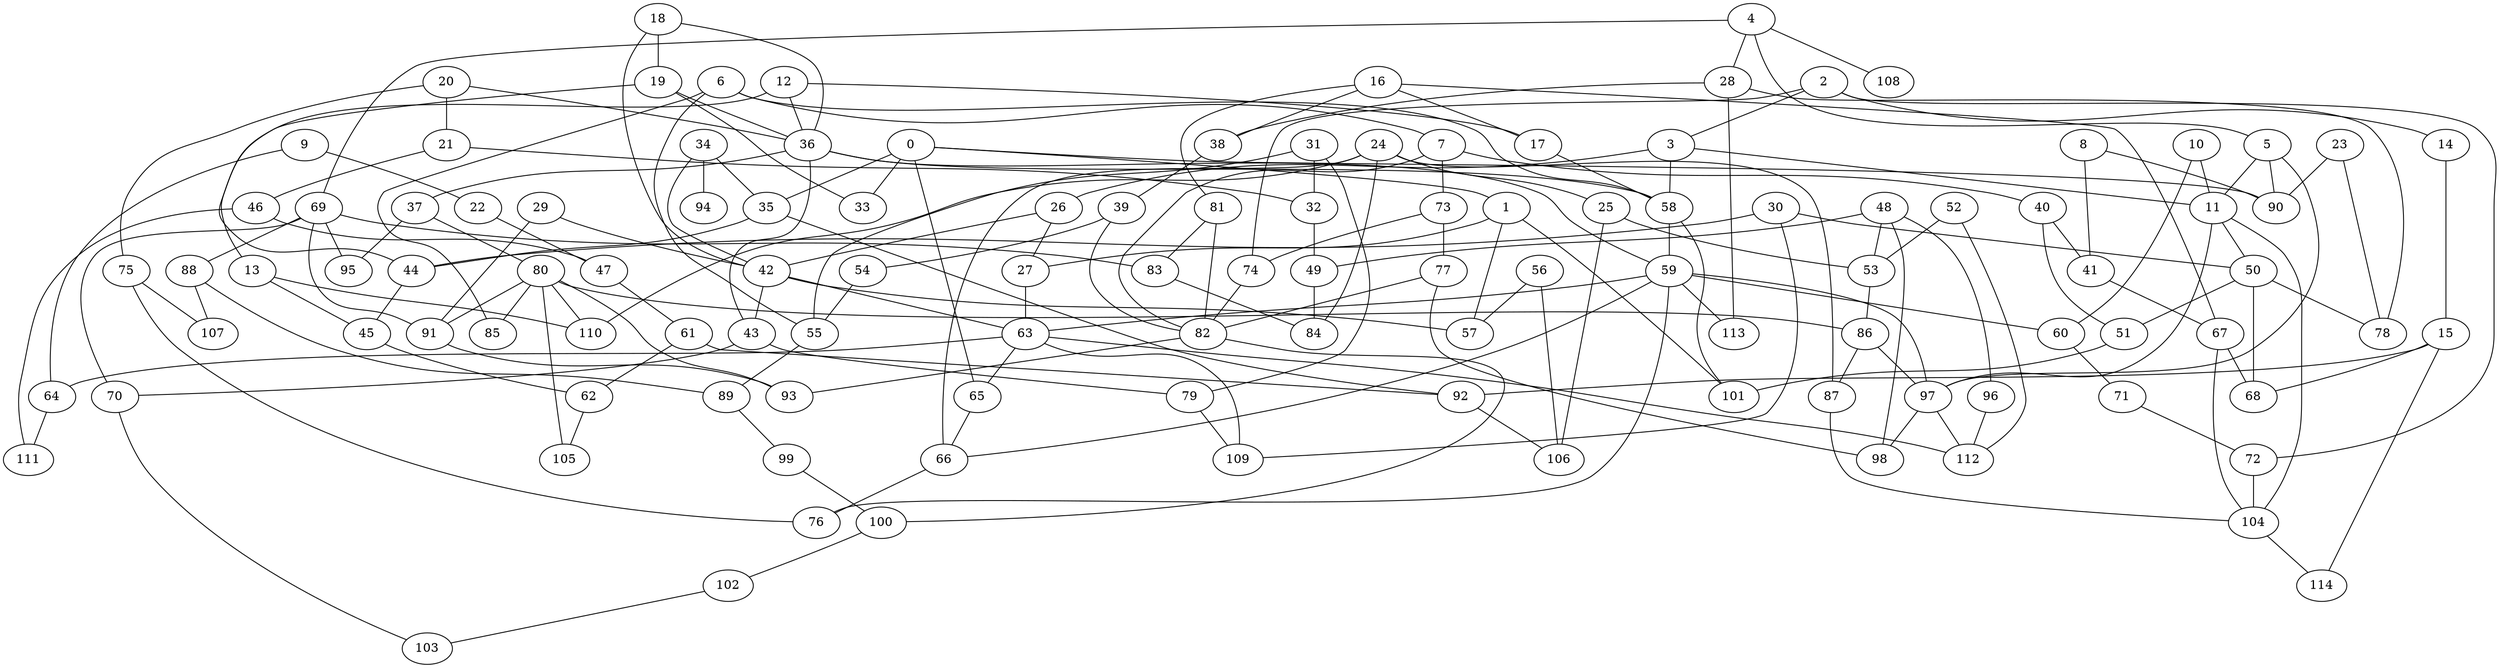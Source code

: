 graph {
	0 -- 1
	0 -- 33
	0 -- 35
	0 -- 65
	0 -- 90
	1 -- 27
	1 -- 57
	1 -- 101
	2 -- 3
	2 -- 14
	2 -- 72
	2 -- 74
	3 -- 11
	3 -- 26
	3 -- 58
	4 -- 5
	4 -- 28
	4 -- 69
	4 -- 108
	5 -- 11
	5 -- 90
	5 -- 97
	6 -- 7
	6 -- 55
	6 -- 58
	6 -- 85
	7 -- 40
	7 -- 73
	7 -- 82
	8 -- 41
	8 -- 90
	9 -- 22
	9 -- 64
	10 -- 11
	10 -- 60
	11 -- 50
	11 -- 97
	11 -- 104
	12 -- 13
	12 -- 17
	12 -- 36
	13 -- 45
	13 -- 110
	14 -- 15
	15 -- 68
	15 -- 92
	15 -- 114
	16 -- 17
	16 -- 38
	16 -- 67
	16 -- 81
	17 -- 58
	18 -- 19
	18 -- 36
	18 -- 42
	19 -- 33
	19 -- 36
	19 -- 44
	20 -- 21
	20 -- 36
	20 -- 75
	21 -- 32
	21 -- 46
	22 -- 47
	23 -- 78
	23 -- 90
	24 -- 25
	24 -- 66
	24 -- 84
	24 -- 87
	24 -- 110
	25 -- 53
	25 -- 106
	26 -- 27
	26 -- 42
	27 -- 63
	28 -- 38
	28 -- 78
	28 -- 113
	29 -- 42
	29 -- 91
	30 -- 44
	30 -- 50
	30 -- 109
	31 -- 32
	31 -- 55
	31 -- 79
	32 -- 49
	34 -- 35
	34 -- 42
	34 -- 94
	35 -- 44
	35 -- 92
	36 -- 37
	36 -- 43
	36 -- 58
	36 -- 59
	37 -- 80
	37 -- 95
	38 -- 39
	39 -- 54
	39 -- 82
	40 -- 41
	40 -- 51
	41 -- 67
	42 -- 43
	42 -- 57
	42 -- 63
	43 -- 70
	43 -- 79
	44 -- 45
	45 -- 62
	46 -- 47
	46 -- 111
	47 -- 61
	48 -- 49
	48 -- 53
	48 -- 96
	48 -- 98
	49 -- 84
	50 -- 51
	50 -- 68
	50 -- 78
	51 -- 101
	52 -- 53
	52 -- 112
	53 -- 86
	54 -- 55
	55 -- 89
	56 -- 57
	56 -- 106
	58 -- 59
	58 -- 101
	59 -- 60
	59 -- 63
	59 -- 66
	59 -- 76
	59 -- 97
	59 -- 113
	60 -- 71
	61 -- 62
	61 -- 92
	62 -- 105
	63 -- 64
	63 -- 65
	63 -- 109
	63 -- 112
	64 -- 111
	65 -- 66
	66 -- 76
	67 -- 68
	67 -- 104
	69 -- 70
	69 -- 83
	69 -- 88
	69 -- 91
	69 -- 95
	70 -- 103
	71 -- 72
	72 -- 104
	73 -- 74
	73 -- 77
	74 -- 82
	75 -- 76
	75 -- 107
	77 -- 82
	77 -- 98
	79 -- 109
	80 -- 85
	80 -- 86
	80 -- 91
	80 -- 93
	80 -- 105
	80 -- 110
	81 -- 82
	81 -- 83
	82 -- 93
	82 -- 100
	83 -- 84
	86 -- 87
	86 -- 97
	87 -- 104
	88 -- 89
	88 -- 107
	89 -- 99
	91 -- 93
	92 -- 106
	96 -- 112
	97 -- 98
	97 -- 112
	99 -- 100
	100 -- 102
	102 -- 103
	104 -- 114
}
